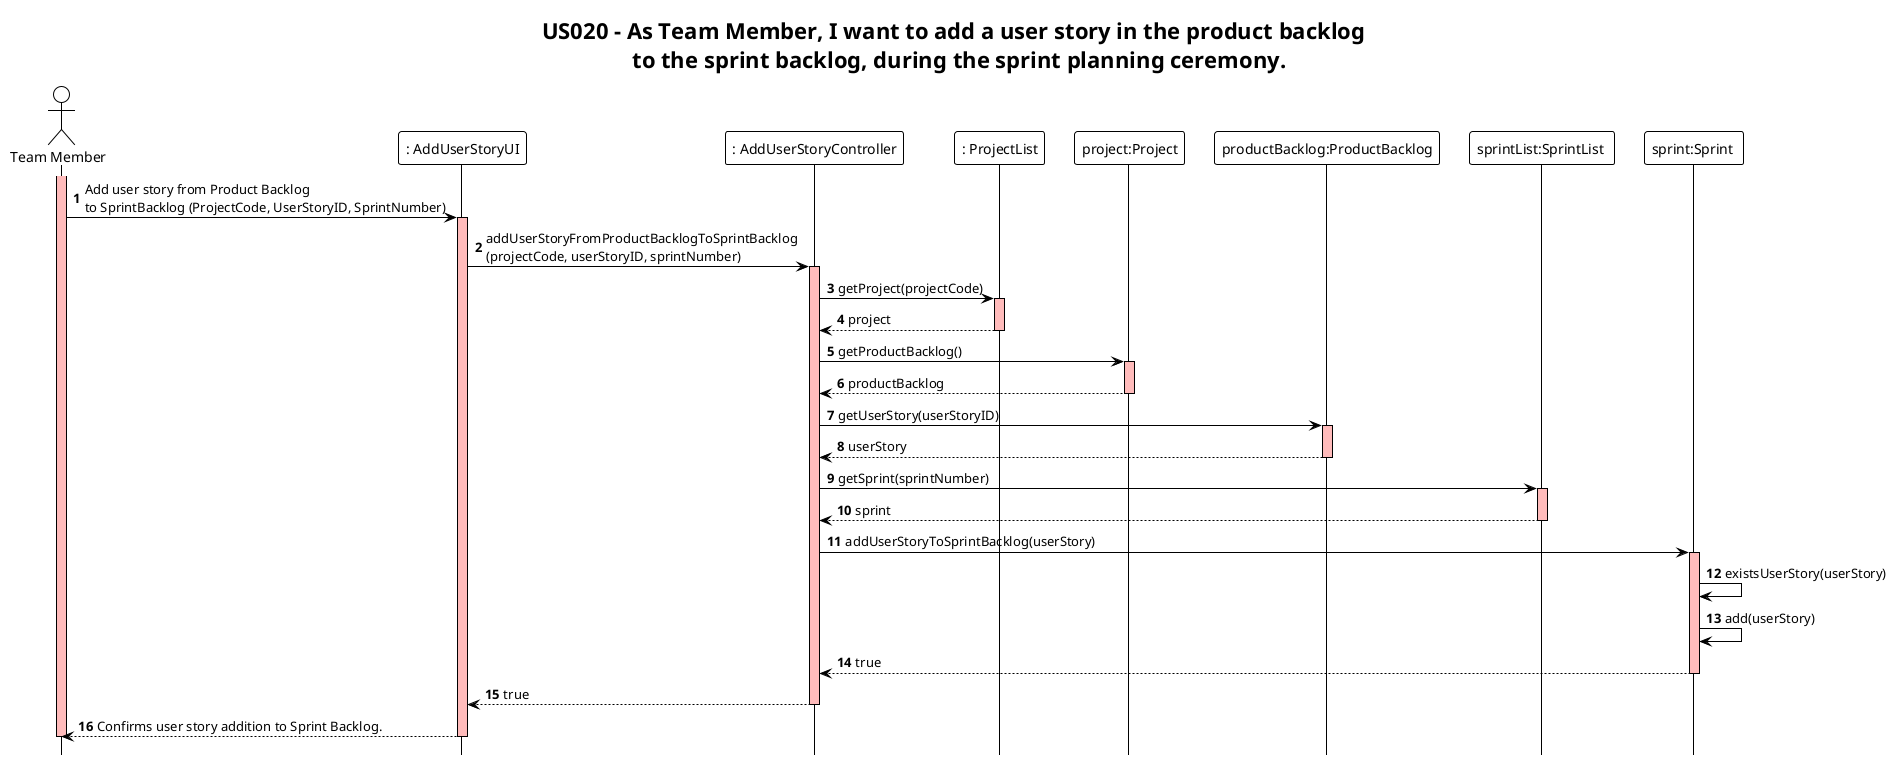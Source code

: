 @startuml
!theme plain
autonumber
hide footbox
title US020 - As Team Member, I want to add a user story in the product backlog \n to the sprint backlog, during the sprint planning ceremony.

actor "Team Member" as user
participant ": AddUserStoryUI" as UI
participant ": AddUserStoryController" as Controller
participant ": ProjectList" as ProjectList
participant "project:Project" as Project
participant "productBacklog:ProductBacklog" as ProductBacklog
participant "sprintList:SprintList " as SprintList
participant "sprint:Sprint " as Sprint

activate user #FFBBBB
user -> UI:Add user story from Product Backlog \nto SprintBacklog (ProjectCode, UserStoryID, SprintNumber)

activate UI #FFBBBB
UI -> Controller:addUserStoryFromProductBacklogToSprintBacklog\n(projectCode, userStoryID, sprintNumber)

activate Controller #FFBBBB
Controller -> ProjectList:getProject(projectCode)
activate ProjectList #FFBBBB
ProjectList --> Controller:project
deactivate ProjectList


Controller -> Project:getProductBacklog()
activate Project #FFBBBB
Project --> Controller: productBacklog
deactivate Project

Controller -> ProductBacklog:getUserStory(userStoryID)
activate ProductBacklog #FFBBBB
ProductBacklog --> Controller:userStory
deactivate ProductBacklog #FFBBBB

Controller -> SprintList:getSprint(sprintNumber)
activate SprintList #FFBBBB
SprintList --> Controller: sprint
deactivate SprintList #FFBBBB

Controller -> Sprint:addUserStoryToSprintBacklog(userStory)
activate Sprint #FFBBBB
Sprint -> Sprint:existsUserStory(userStory)
Sprint -> Sprint:add(userStory)
Sprint --> Controller:true
deactivate Sprint #FFBBBB
Controller --> UI:true
deactivate Controller #FFBBBB
UI --> user:Confirms user story addition to Sprint Backlog.
deactivate UI #FFBBBB
deactivate user #FFBBBB

@enduml